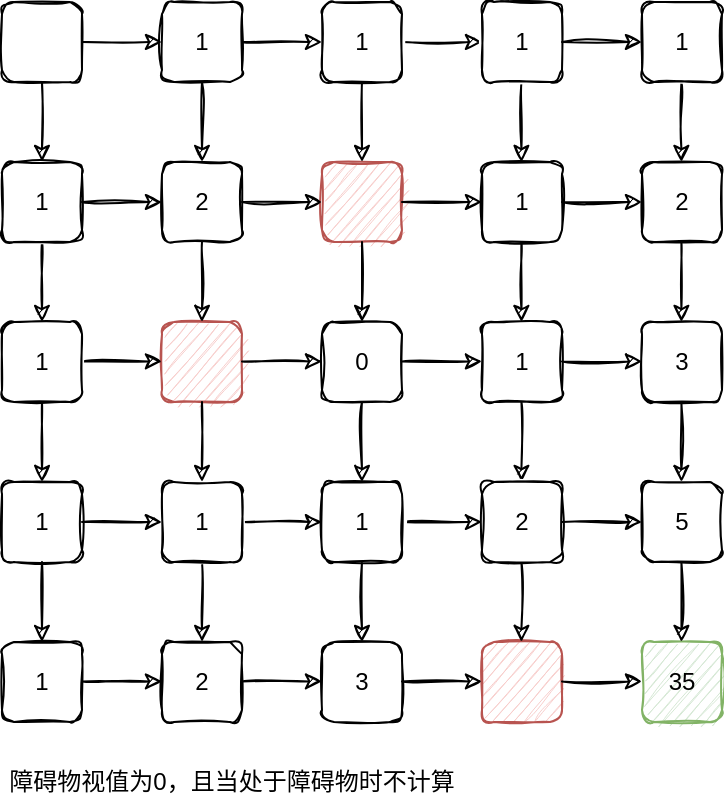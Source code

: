 <mxfile version="14.6.13" type="device"><diagram id="RUwnFNr_caVlePHJbCgE" name="第 1 页"><mxGraphModel dx="1350" dy="816" grid="1" gridSize="10" guides="1" tooltips="1" connect="1" arrows="1" fold="1" page="1" pageScale="1" pageWidth="850" pageHeight="1100" math="0" shadow="0"><root><mxCell id="0"/><mxCell id="1" parent="0"/><mxCell id="HuaQqs0AWUVouGQ7t5Ud-1" value="" style="rounded=1;whiteSpace=wrap;html=1;sketch=1;" parent="1" vertex="1"><mxGeometry x="80" y="40" width="40" height="40" as="geometry"/></mxCell><mxCell id="HuaQqs0AWUVouGQ7t5Ud-6" value="2" style="rounded=1;whiteSpace=wrap;html=1;sketch=1;" parent="1" vertex="1"><mxGeometry x="160" y="120" width="40" height="40" as="geometry"/></mxCell><mxCell id="HuaQqs0AWUVouGQ7t5Ud-7" value="" style="rounded=1;whiteSpace=wrap;html=1;sketch=1;fillColor=#f8cecc;strokeColor=#b85450;" parent="1" vertex="1"><mxGeometry x="240" y="120" width="40" height="40" as="geometry"/></mxCell><mxCell id="HuaQqs0AWUVouGQ7t5Ud-8" value="1" style="rounded=1;whiteSpace=wrap;html=1;sketch=1;" parent="1" vertex="1"><mxGeometry x="320" y="120" width="40" height="40" as="geometry"/></mxCell><mxCell id="HuaQqs0AWUVouGQ7t5Ud-10" value="" style="rounded=1;whiteSpace=wrap;html=1;sketch=1;fillColor=#f8cecc;strokeColor=#b85450;" parent="1" vertex="1"><mxGeometry x="160" y="200" width="40" height="40" as="geometry"/></mxCell><mxCell id="HuaQqs0AWUVouGQ7t5Ud-11" value="0" style="rounded=1;whiteSpace=wrap;html=1;sketch=1;" parent="1" vertex="1"><mxGeometry x="240" y="200" width="40" height="40" as="geometry"/></mxCell><mxCell id="HuaQqs0AWUVouGQ7t5Ud-12" value="1" style="rounded=1;whiteSpace=wrap;html=1;sketch=1;" parent="1" vertex="1"><mxGeometry x="320" y="200" width="40" height="40" as="geometry"/></mxCell><mxCell id="HuaQqs0AWUVouGQ7t5Ud-13" value="" style="endArrow=classic;html=1;exitX=1;exitY=0.5;exitDx=0;exitDy=0;entryX=0;entryY=0.5;entryDx=0;entryDy=0;sketch=1;" parent="1" source="HuaQqs0AWUVouGQ7t5Ud-1" edge="1"><mxGeometry width="50" height="50" relative="1" as="geometry"><mxPoint x="140" y="140" as="sourcePoint"/><mxPoint x="160" y="60" as="targetPoint"/></mxGeometry></mxCell><mxCell id="HuaQqs0AWUVouGQ7t5Ud-14" value="" style="endArrow=classic;html=1;entryX=0.5;entryY=0;entryDx=0;entryDy=0;sketch=1;" parent="1" edge="1"><mxGeometry width="50" height="50" relative="1" as="geometry"><mxPoint x="100" y="80" as="sourcePoint"/><mxPoint x="100" y="120" as="targetPoint"/></mxGeometry></mxCell><mxCell id="HuaQqs0AWUVouGQ7t5Ud-15" value="" style="endArrow=classic;html=1;exitX=1;exitY=0.5;exitDx=0;exitDy=0;entryX=0;entryY=0.5;entryDx=0;entryDy=0;sketch=1;" parent="1" edge="1"><mxGeometry width="50" height="50" relative="1" as="geometry"><mxPoint x="200" y="60" as="sourcePoint"/><mxPoint x="240" y="60" as="targetPoint"/></mxGeometry></mxCell><mxCell id="HuaQqs0AWUVouGQ7t5Ud-16" value="" style="endArrow=classic;html=1;entryX=0.5;entryY=0;entryDx=0;entryDy=0;sketch=1;" parent="1" edge="1"><mxGeometry width="50" height="50" relative="1" as="geometry"><mxPoint x="180" y="80" as="sourcePoint"/><mxPoint x="180" y="120" as="targetPoint"/></mxGeometry></mxCell><mxCell id="HuaQqs0AWUVouGQ7t5Ud-17" value="" style="endArrow=classic;html=1;exitX=1;exitY=0.5;exitDx=0;exitDy=0;entryX=0;entryY=0.5;entryDx=0;entryDy=0;sketch=1;" parent="1" edge="1"><mxGeometry width="50" height="50" relative="1" as="geometry"><mxPoint x="280" y="60" as="sourcePoint"/><mxPoint x="320" y="60" as="targetPoint"/></mxGeometry></mxCell><mxCell id="HuaQqs0AWUVouGQ7t5Ud-18" value="" style="endArrow=classic;html=1;entryX=0.5;entryY=0;entryDx=0;entryDy=0;sketch=1;" parent="1" edge="1"><mxGeometry width="50" height="50" relative="1" as="geometry"><mxPoint x="260" y="80" as="sourcePoint"/><mxPoint x="260" y="120" as="targetPoint"/></mxGeometry></mxCell><mxCell id="HuaQqs0AWUVouGQ7t5Ud-19" value="" style="endArrow=classic;html=1;exitX=1;exitY=0.5;exitDx=0;exitDy=0;entryX=0;entryY=0.5;entryDx=0;entryDy=0;sketch=1;" parent="1" edge="1"><mxGeometry width="50" height="50" relative="1" as="geometry"><mxPoint x="120" y="140" as="sourcePoint"/><mxPoint x="160" y="140" as="targetPoint"/></mxGeometry></mxCell><mxCell id="HuaQqs0AWUVouGQ7t5Ud-20" value="" style="endArrow=classic;html=1;entryX=0.5;entryY=0;entryDx=0;entryDy=0;sketch=1;" parent="1" edge="1"><mxGeometry width="50" height="50" relative="1" as="geometry"><mxPoint x="100" y="160" as="sourcePoint"/><mxPoint x="100" y="200" as="targetPoint"/></mxGeometry></mxCell><mxCell id="HuaQqs0AWUVouGQ7t5Ud-21" value="" style="endArrow=classic;html=1;exitX=1;exitY=0.5;exitDx=0;exitDy=0;entryX=0;entryY=0.5;entryDx=0;entryDy=0;sketch=1;" parent="1" edge="1"><mxGeometry width="50" height="50" relative="1" as="geometry"><mxPoint x="200" y="140" as="sourcePoint"/><mxPoint x="240" y="140" as="targetPoint"/></mxGeometry></mxCell><mxCell id="HuaQqs0AWUVouGQ7t5Ud-22" value="" style="endArrow=classic;html=1;entryX=0.5;entryY=0;entryDx=0;entryDy=0;sketch=1;" parent="1" edge="1"><mxGeometry width="50" height="50" relative="1" as="geometry"><mxPoint x="180" y="160" as="sourcePoint"/><mxPoint x="180" y="200" as="targetPoint"/></mxGeometry></mxCell><mxCell id="HuaQqs0AWUVouGQ7t5Ud-23" value="" style="endArrow=classic;html=1;exitX=1;exitY=0.5;exitDx=0;exitDy=0;entryX=0;entryY=0.5;entryDx=0;entryDy=0;sketch=1;" parent="1" edge="1"><mxGeometry width="50" height="50" relative="1" as="geometry"><mxPoint x="280" y="140" as="sourcePoint"/><mxPoint x="320" y="140" as="targetPoint"/></mxGeometry></mxCell><mxCell id="HuaQqs0AWUVouGQ7t5Ud-24" value="" style="endArrow=classic;html=1;entryX=0.5;entryY=0;entryDx=0;entryDy=0;sketch=1;" parent="1" edge="1"><mxGeometry width="50" height="50" relative="1" as="geometry"><mxPoint x="260" y="160" as="sourcePoint"/><mxPoint x="260" y="200" as="targetPoint"/></mxGeometry></mxCell><mxCell id="HuaQqs0AWUVouGQ7t5Ud-25" value="" style="endArrow=classic;html=1;entryX=0.5;entryY=0;entryDx=0;entryDy=0;sketch=1;" parent="1" edge="1"><mxGeometry width="50" height="50" relative="1" as="geometry"><mxPoint x="339.71" y="80" as="sourcePoint"/><mxPoint x="339.71" y="120" as="targetPoint"/></mxGeometry></mxCell><mxCell id="HuaQqs0AWUVouGQ7t5Ud-27" value="" style="endArrow=classic;html=1;entryX=0.5;entryY=0;entryDx=0;entryDy=0;sketch=1;" parent="1" edge="1"><mxGeometry width="50" height="50" relative="1" as="geometry"><mxPoint x="339.71" y="160" as="sourcePoint"/><mxPoint x="339.71" y="200" as="targetPoint"/></mxGeometry></mxCell><mxCell id="HuaQqs0AWUVouGQ7t5Ud-28" value="" style="endArrow=classic;html=1;exitX=1;exitY=0.5;exitDx=0;exitDy=0;entryX=0;entryY=0.5;entryDx=0;entryDy=0;sketch=1;" parent="1" edge="1"><mxGeometry width="50" height="50" relative="1" as="geometry"><mxPoint x="120" y="219.71" as="sourcePoint"/><mxPoint x="160" y="219.71" as="targetPoint"/></mxGeometry></mxCell><mxCell id="HuaQqs0AWUVouGQ7t5Ud-29" value="" style="endArrow=classic;html=1;exitX=1;exitY=0.5;exitDx=0;exitDy=0;entryX=0;entryY=0.5;entryDx=0;entryDy=0;sketch=1;" parent="1" edge="1"><mxGeometry width="50" height="50" relative="1" as="geometry"><mxPoint x="200" y="219.71" as="sourcePoint"/><mxPoint x="240" y="219.71" as="targetPoint"/></mxGeometry></mxCell><mxCell id="HuaQqs0AWUVouGQ7t5Ud-30" value="" style="endArrow=classic;html=1;exitX=1;exitY=0.5;exitDx=0;exitDy=0;entryX=0;entryY=0.5;entryDx=0;entryDy=0;sketch=1;" parent="1" edge="1"><mxGeometry width="50" height="50" relative="1" as="geometry"><mxPoint x="280" y="219.71" as="sourcePoint"/><mxPoint x="320" y="219.71" as="targetPoint"/></mxGeometry></mxCell><mxCell id="HuaQqs0AWUVouGQ7t5Ud-36" value="1" style="rounded=1;whiteSpace=wrap;html=1;sketch=1;" parent="1" vertex="1"><mxGeometry x="80" y="200" width="40" height="40" as="geometry"/></mxCell><mxCell id="HuaQqs0AWUVouGQ7t5Ud-37" value="1" style="rounded=1;whiteSpace=wrap;html=1;sketch=1;" parent="1" vertex="1"><mxGeometry x="80" y="120" width="40" height="40" as="geometry"/></mxCell><mxCell id="HuaQqs0AWUVouGQ7t5Ud-38" value="1" style="rounded=1;whiteSpace=wrap;html=1;sketch=1;" parent="1" vertex="1"><mxGeometry x="160" y="40" width="40" height="40" as="geometry"/></mxCell><mxCell id="HuaQqs0AWUVouGQ7t5Ud-39" value="1" style="rounded=1;whiteSpace=wrap;html=1;sketch=1;" parent="1" vertex="1"><mxGeometry x="240" y="40" width="40" height="40" as="geometry"/></mxCell><mxCell id="HuaQqs0AWUVouGQ7t5Ud-40" value="1" style="rounded=1;whiteSpace=wrap;html=1;sketch=1;" parent="1" vertex="1"><mxGeometry x="320" y="40" width="40" height="40" as="geometry"/></mxCell><mxCell id="HuaQqs0AWUVouGQ7t5Ud-42" value="2" style="rounded=1;whiteSpace=wrap;html=1;sketch=1;" parent="1" vertex="1"><mxGeometry x="160" y="360" width="40" height="40" as="geometry"/></mxCell><mxCell id="HuaQqs0AWUVouGQ7t5Ud-43" value="3" style="rounded=1;whiteSpace=wrap;html=1;sketch=1;" parent="1" vertex="1"><mxGeometry x="240" y="360" width="40" height="40" as="geometry"/></mxCell><mxCell id="HuaQqs0AWUVouGQ7t5Ud-44" value="" style="rounded=1;whiteSpace=wrap;html=1;sketch=1;fillColor=#f8cecc;strokeColor=#b85450;" parent="1" vertex="1"><mxGeometry x="320" y="360" width="40" height="40" as="geometry"/></mxCell><mxCell id="HuaQqs0AWUVouGQ7t5Ud-45" value="" style="endArrow=classic;html=1;entryX=0.5;entryY=0;entryDx=0;entryDy=0;sketch=1;" parent="1" edge="1"><mxGeometry width="50" height="50" relative="1" as="geometry"><mxPoint x="100" y="240" as="sourcePoint"/><mxPoint x="100" y="280" as="targetPoint"/></mxGeometry></mxCell><mxCell id="HuaQqs0AWUVouGQ7t5Ud-46" value="" style="endArrow=classic;html=1;entryX=0.5;entryY=0;entryDx=0;entryDy=0;sketch=1;" parent="1" edge="1"><mxGeometry width="50" height="50" relative="1" as="geometry"><mxPoint x="180" y="240" as="sourcePoint"/><mxPoint x="180" y="280" as="targetPoint"/></mxGeometry></mxCell><mxCell id="HuaQqs0AWUVouGQ7t5Ud-47" value="" style="endArrow=classic;html=1;entryX=0.5;entryY=0;entryDx=0;entryDy=0;sketch=1;" parent="1" edge="1"><mxGeometry width="50" height="50" relative="1" as="geometry"><mxPoint x="260" y="240" as="sourcePoint"/><mxPoint x="260" y="280" as="targetPoint"/></mxGeometry></mxCell><mxCell id="HuaQqs0AWUVouGQ7t5Ud-48" value="" style="endArrow=classic;html=1;entryX=0.5;entryY=0;entryDx=0;entryDy=0;sketch=1;" parent="1" edge="1"><mxGeometry width="50" height="50" relative="1" as="geometry"><mxPoint x="339.71" y="240" as="sourcePoint"/><mxPoint x="339.71" y="280" as="targetPoint"/></mxGeometry></mxCell><mxCell id="HuaQqs0AWUVouGQ7t5Ud-49" value="" style="endArrow=classic;html=1;exitX=1;exitY=0.5;exitDx=0;exitDy=0;entryX=0;entryY=0.5;entryDx=0;entryDy=0;sketch=1;" parent="1" edge="1"><mxGeometry width="50" height="50" relative="1" as="geometry"><mxPoint x="120" y="379.71" as="sourcePoint"/><mxPoint x="160" y="379.71" as="targetPoint"/></mxGeometry></mxCell><mxCell id="HuaQqs0AWUVouGQ7t5Ud-50" value="" style="endArrow=classic;html=1;exitX=1;exitY=0.5;exitDx=0;exitDy=0;entryX=0;entryY=0.5;entryDx=0;entryDy=0;sketch=1;" parent="1" edge="1"><mxGeometry width="50" height="50" relative="1" as="geometry"><mxPoint x="200" y="379.71" as="sourcePoint"/><mxPoint x="240" y="379.71" as="targetPoint"/></mxGeometry></mxCell><mxCell id="HuaQqs0AWUVouGQ7t5Ud-51" value="" style="endArrow=classic;html=1;exitX=1;exitY=0.5;exitDx=0;exitDy=0;entryX=0;entryY=0.5;entryDx=0;entryDy=0;sketch=1;" parent="1" edge="1"><mxGeometry width="50" height="50" relative="1" as="geometry"><mxPoint x="280" y="379.71" as="sourcePoint"/><mxPoint x="320" y="379.71" as="targetPoint"/></mxGeometry></mxCell><mxCell id="HuaQqs0AWUVouGQ7t5Ud-52" value="1" style="rounded=1;whiteSpace=wrap;html=1;sketch=1;" parent="1" vertex="1"><mxGeometry x="80" y="360" width="40" height="40" as="geometry"/></mxCell><mxCell id="HuaQqs0AWUVouGQ7t5Ud-75" value="2" style="rounded=1;whiteSpace=wrap;html=1;sketch=1;" parent="1" vertex="1"><mxGeometry x="400" y="120" width="40" height="40" as="geometry"/></mxCell><mxCell id="HuaQqs0AWUVouGQ7t5Ud-76" value="3" style="rounded=1;whiteSpace=wrap;html=1;sketch=1;" parent="1" vertex="1"><mxGeometry x="400" y="200" width="40" height="40" as="geometry"/></mxCell><mxCell id="HuaQqs0AWUVouGQ7t5Ud-77" value="" style="endArrow=classic;html=1;exitX=1;exitY=0.5;exitDx=0;exitDy=0;entryX=0;entryY=0.5;entryDx=0;entryDy=0;sketch=1;" parent="1" edge="1"><mxGeometry width="50" height="50" relative="1" as="geometry"><mxPoint x="360" y="60" as="sourcePoint"/><mxPoint x="400" y="60" as="targetPoint"/></mxGeometry></mxCell><mxCell id="HuaQqs0AWUVouGQ7t5Ud-78" value="" style="endArrow=classic;html=1;exitX=1;exitY=0.5;exitDx=0;exitDy=0;entryX=0;entryY=0.5;entryDx=0;entryDy=0;sketch=1;" parent="1" edge="1"><mxGeometry width="50" height="50" relative="1" as="geometry"><mxPoint x="360" y="140" as="sourcePoint"/><mxPoint x="400" y="140" as="targetPoint"/></mxGeometry></mxCell><mxCell id="HuaQqs0AWUVouGQ7t5Ud-79" value="" style="endArrow=classic;html=1;entryX=0.5;entryY=0;entryDx=0;entryDy=0;sketch=1;" parent="1" edge="1"><mxGeometry width="50" height="50" relative="1" as="geometry"><mxPoint x="419.71" y="80" as="sourcePoint"/><mxPoint x="419.71" y="120" as="targetPoint"/></mxGeometry></mxCell><mxCell id="HuaQqs0AWUVouGQ7t5Ud-80" value="" style="endArrow=classic;html=1;entryX=0.5;entryY=0;entryDx=0;entryDy=0;sketch=1;" parent="1" edge="1"><mxGeometry width="50" height="50" relative="1" as="geometry"><mxPoint x="419.71" y="160" as="sourcePoint"/><mxPoint x="419.71" y="200" as="targetPoint"/></mxGeometry></mxCell><mxCell id="HuaQqs0AWUVouGQ7t5Ud-81" value="" style="endArrow=classic;html=1;exitX=1;exitY=0.5;exitDx=0;exitDy=0;entryX=0;entryY=0.5;entryDx=0;entryDy=0;sketch=1;" parent="1" edge="1"><mxGeometry width="50" height="50" relative="1" as="geometry"><mxPoint x="360" y="219.71" as="sourcePoint"/><mxPoint x="400" y="219.71" as="targetPoint"/></mxGeometry></mxCell><mxCell id="HuaQqs0AWUVouGQ7t5Ud-82" value="1" style="rounded=1;whiteSpace=wrap;html=1;sketch=1;" parent="1" vertex="1"><mxGeometry x="400" y="40" width="40" height="40" as="geometry"/></mxCell><mxCell id="HuaQqs0AWUVouGQ7t5Ud-83" value="35" style="rounded=1;whiteSpace=wrap;html=1;sketch=1;fillColor=#d5e8d4;strokeColor=#82b366;" parent="1" vertex="1"><mxGeometry x="400" y="360" width="40" height="40" as="geometry"/></mxCell><mxCell id="HuaQqs0AWUVouGQ7t5Ud-84" value="" style="endArrow=classic;html=1;entryX=0.5;entryY=0;entryDx=0;entryDy=0;sketch=1;" parent="1" edge="1"><mxGeometry width="50" height="50" relative="1" as="geometry"><mxPoint x="419.71" y="240" as="sourcePoint"/><mxPoint x="419.71" y="280" as="targetPoint"/></mxGeometry></mxCell><mxCell id="HuaQqs0AWUVouGQ7t5Ud-85" value="" style="endArrow=classic;html=1;exitX=1;exitY=0.5;exitDx=0;exitDy=0;entryX=0;entryY=0.5;entryDx=0;entryDy=0;sketch=1;" parent="1" edge="1"><mxGeometry width="50" height="50" relative="1" as="geometry"><mxPoint x="360" y="379.71" as="sourcePoint"/><mxPoint x="400" y="379.71" as="targetPoint"/></mxGeometry></mxCell><mxCell id="ijr3mYTut4BukxMH1_p4-1" value="障碍物视值为0，且当处于障碍物时不计算" style="text;html=1;strokeColor=none;fillColor=none;align=center;verticalAlign=middle;whiteSpace=wrap;rounded=0;sketch=1;" vertex="1" parent="1"><mxGeometry x="80" y="420" width="230" height="20" as="geometry"/></mxCell><mxCell id="ijr3mYTut4BukxMH1_p4-2" value="1" style="rounded=1;whiteSpace=wrap;html=1;sketch=1;" vertex="1" parent="1"><mxGeometry x="80" y="280" width="40" height="40" as="geometry"/></mxCell><mxCell id="ijr3mYTut4BukxMH1_p4-3" value="" style="endArrow=classic;html=1;exitX=1;exitY=0.5;exitDx=0;exitDy=0;entryX=0;entryY=0.5;entryDx=0;entryDy=0;sketch=1;" edge="1" parent="1" source="ijr3mYTut4BukxMH1_p4-2"><mxGeometry width="50" height="50" relative="1" as="geometry"><mxPoint x="140" y="380" as="sourcePoint"/><mxPoint x="160" y="300" as="targetPoint"/></mxGeometry></mxCell><mxCell id="ijr3mYTut4BukxMH1_p4-4" value="" style="endArrow=classic;html=1;entryX=0.5;entryY=0;entryDx=0;entryDy=0;sketch=1;" edge="1" parent="1"><mxGeometry width="50" height="50" relative="1" as="geometry"><mxPoint x="100" y="320" as="sourcePoint"/><mxPoint x="100" y="360" as="targetPoint"/></mxGeometry></mxCell><mxCell id="ijr3mYTut4BukxMH1_p4-5" value="" style="endArrow=classic;html=1;exitX=1;exitY=0.5;exitDx=0;exitDy=0;entryX=0;entryY=0.5;entryDx=0;entryDy=0;sketch=1;" edge="1" parent="1"><mxGeometry width="50" height="50" relative="1" as="geometry"><mxPoint x="200" y="300" as="sourcePoint"/><mxPoint x="240" y="300" as="targetPoint"/></mxGeometry></mxCell><mxCell id="ijr3mYTut4BukxMH1_p4-6" value="" style="endArrow=classic;html=1;entryX=0.5;entryY=0;entryDx=0;entryDy=0;sketch=1;" edge="1" parent="1"><mxGeometry width="50" height="50" relative="1" as="geometry"><mxPoint x="180" y="320" as="sourcePoint"/><mxPoint x="180" y="360" as="targetPoint"/></mxGeometry></mxCell><mxCell id="ijr3mYTut4BukxMH1_p4-7" value="" style="endArrow=classic;html=1;exitX=1;exitY=0.5;exitDx=0;exitDy=0;entryX=0;entryY=0.5;entryDx=0;entryDy=0;sketch=1;" edge="1" parent="1"><mxGeometry width="50" height="50" relative="1" as="geometry"><mxPoint x="280" y="300" as="sourcePoint"/><mxPoint x="320" y="300" as="targetPoint"/></mxGeometry></mxCell><mxCell id="ijr3mYTut4BukxMH1_p4-8" value="" style="endArrow=classic;html=1;entryX=0.5;entryY=0;entryDx=0;entryDy=0;sketch=1;" edge="1" parent="1"><mxGeometry width="50" height="50" relative="1" as="geometry"><mxPoint x="260" y="320" as="sourcePoint"/><mxPoint x="260" y="360" as="targetPoint"/></mxGeometry></mxCell><mxCell id="ijr3mYTut4BukxMH1_p4-9" value="" style="endArrow=classic;html=1;entryX=0.5;entryY=0;entryDx=0;entryDy=0;sketch=1;" edge="1" parent="1"><mxGeometry width="50" height="50" relative="1" as="geometry"><mxPoint x="339.71" y="320" as="sourcePoint"/><mxPoint x="339.71" y="360" as="targetPoint"/></mxGeometry></mxCell><mxCell id="ijr3mYTut4BukxMH1_p4-10" value="1" style="rounded=1;whiteSpace=wrap;html=1;sketch=1;" vertex="1" parent="1"><mxGeometry x="160" y="280" width="40" height="40" as="geometry"/></mxCell><mxCell id="ijr3mYTut4BukxMH1_p4-11" value="1" style="rounded=1;whiteSpace=wrap;html=1;sketch=1;" vertex="1" parent="1"><mxGeometry x="240" y="280" width="40" height="40" as="geometry"/></mxCell><mxCell id="ijr3mYTut4BukxMH1_p4-12" value="2" style="rounded=1;whiteSpace=wrap;html=1;sketch=1;" vertex="1" parent="1"><mxGeometry x="320" y="280" width="40" height="40" as="geometry"/></mxCell><mxCell id="ijr3mYTut4BukxMH1_p4-13" value="" style="endArrow=classic;html=1;exitX=1;exitY=0.5;exitDx=0;exitDy=0;entryX=0;entryY=0.5;entryDx=0;entryDy=0;sketch=1;" edge="1" parent="1"><mxGeometry width="50" height="50" relative="1" as="geometry"><mxPoint x="360" y="300" as="sourcePoint"/><mxPoint x="400" y="300" as="targetPoint"/></mxGeometry></mxCell><mxCell id="ijr3mYTut4BukxMH1_p4-14" value="" style="endArrow=classic;html=1;entryX=0.5;entryY=0;entryDx=0;entryDy=0;sketch=1;" edge="1" parent="1"><mxGeometry width="50" height="50" relative="1" as="geometry"><mxPoint x="419.71" y="320" as="sourcePoint"/><mxPoint x="419.71" y="360" as="targetPoint"/></mxGeometry></mxCell><mxCell id="ijr3mYTut4BukxMH1_p4-15" value="5" style="rounded=1;whiteSpace=wrap;html=1;sketch=1;" vertex="1" parent="1"><mxGeometry x="400" y="280" width="40" height="40" as="geometry"/></mxCell></root></mxGraphModel></diagram></mxfile>